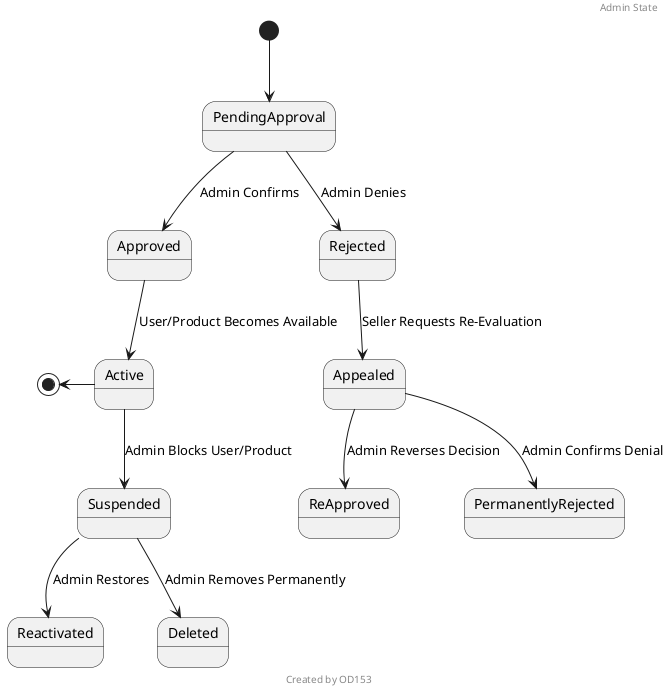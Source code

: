 @startuml
header Admin State
footer Created by OD153
[*] --> PendingApproval
PendingApproval --> Approved : Admin Confirms
PendingApproval --> Rejected : Admin Denies
Approved --> Active : User/Product Becomes Available
Rejected --> Appealed : Seller Requests Re-Evaluation
Appealed --> ReApproved : Admin Reverses Decision
Appealed --> PermanentlyRejected : Admin Confirms Denial
Active --> Suspended : Admin Blocks User/Product
Suspended --> Reactivated : Admin Restores
Suspended --> Deleted : Admin Removes Permanently
[*] <-- Active
@enduml
